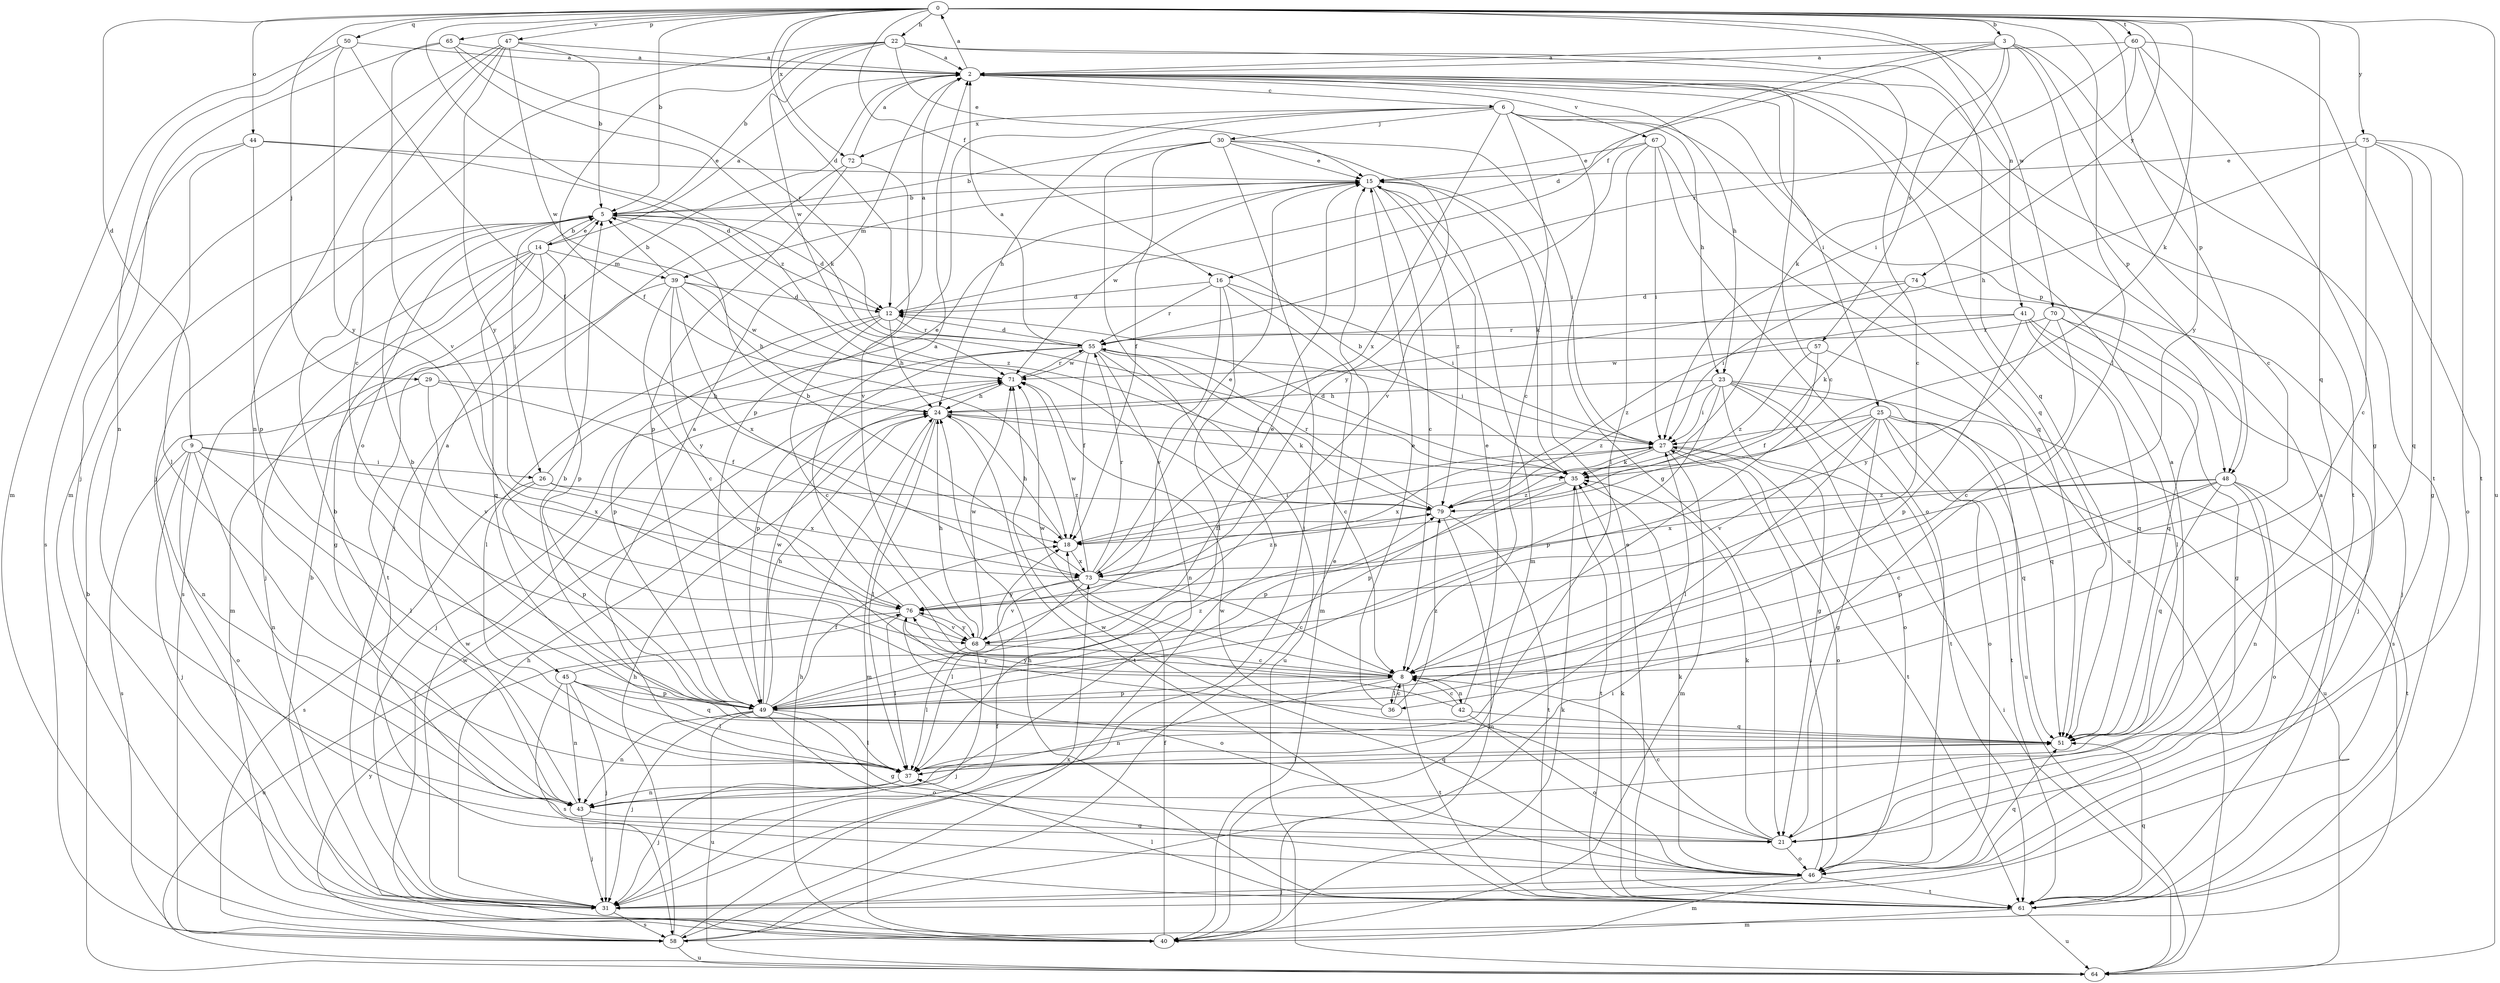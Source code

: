 strict digraph  {
0;
2;
3;
5;
6;
8;
9;
12;
14;
15;
16;
18;
21;
22;
23;
24;
25;
26;
27;
29;
30;
31;
35;
36;
37;
39;
40;
41;
42;
43;
44;
45;
46;
47;
48;
49;
50;
51;
55;
57;
58;
60;
61;
64;
65;
67;
68;
70;
71;
72;
73;
74;
75;
76;
79;
0 -> 3  [label=b];
0 -> 5  [label=b];
0 -> 9  [label=d];
0 -> 12  [label=d];
0 -> 16  [label=f];
0 -> 22  [label=h];
0 -> 29  [label=j];
0 -> 35  [label=k];
0 -> 36  [label=l];
0 -> 41  [label=n];
0 -> 44  [label=o];
0 -> 47  [label=p];
0 -> 48  [label=p];
0 -> 50  [label=q];
0 -> 51  [label=q];
0 -> 60  [label=t];
0 -> 64  [label=u];
0 -> 65  [label=v];
0 -> 70  [label=w];
0 -> 72  [label=x];
0 -> 74  [label=y];
0 -> 75  [label=y];
0 -> 79  [label=z];
2 -> 0  [label=a];
2 -> 6  [label=c];
2 -> 8  [label=c];
2 -> 23  [label=h];
2 -> 25  [label=i];
2 -> 51  [label=q];
2 -> 61  [label=t];
2 -> 67  [label=v];
3 -> 2  [label=a];
3 -> 8  [label=c];
3 -> 12  [label=d];
3 -> 16  [label=f];
3 -> 35  [label=k];
3 -> 48  [label=p];
3 -> 57  [label=s];
3 -> 61  [label=t];
5 -> 12  [label=d];
5 -> 14  [label=e];
5 -> 26  [label=i];
5 -> 45  [label=o];
5 -> 79  [label=z];
6 -> 8  [label=c];
6 -> 21  [label=g];
6 -> 23  [label=h];
6 -> 24  [label=h];
6 -> 30  [label=j];
6 -> 48  [label=p];
6 -> 49  [label=p];
6 -> 51  [label=q];
6 -> 72  [label=x];
6 -> 73  [label=x];
8 -> 36  [label=l];
8 -> 42  [label=n];
8 -> 43  [label=n];
8 -> 49  [label=p];
8 -> 61  [label=t];
8 -> 71  [label=w];
9 -> 26  [label=i];
9 -> 31  [label=j];
9 -> 37  [label=l];
9 -> 43  [label=n];
9 -> 46  [label=o];
9 -> 58  [label=s];
9 -> 73  [label=x];
12 -> 2  [label=a];
12 -> 8  [label=c];
12 -> 24  [label=h];
12 -> 37  [label=l];
12 -> 49  [label=p];
12 -> 55  [label=r];
14 -> 2  [label=a];
14 -> 5  [label=b];
14 -> 21  [label=g];
14 -> 31  [label=j];
14 -> 39  [label=m];
14 -> 49  [label=p];
14 -> 51  [label=q];
14 -> 58  [label=s];
14 -> 61  [label=t];
15 -> 5  [label=b];
15 -> 8  [label=c];
15 -> 35  [label=k];
15 -> 39  [label=m];
15 -> 40  [label=m];
15 -> 71  [label=w];
15 -> 79  [label=z];
16 -> 12  [label=d];
16 -> 27  [label=i];
16 -> 37  [label=l];
16 -> 40  [label=m];
16 -> 55  [label=r];
16 -> 68  [label=v];
18 -> 24  [label=h];
18 -> 27  [label=i];
18 -> 73  [label=x];
21 -> 2  [label=a];
21 -> 8  [label=c];
21 -> 35  [label=k];
21 -> 46  [label=o];
21 -> 71  [label=w];
22 -> 2  [label=a];
22 -> 5  [label=b];
22 -> 8  [label=c];
22 -> 15  [label=e];
22 -> 18  [label=f];
22 -> 31  [label=j];
22 -> 51  [label=q];
22 -> 71  [label=w];
23 -> 21  [label=g];
23 -> 24  [label=h];
23 -> 27  [label=i];
23 -> 46  [label=o];
23 -> 49  [label=p];
23 -> 51  [label=q];
23 -> 61  [label=t];
23 -> 64  [label=u];
23 -> 79  [label=z];
24 -> 27  [label=i];
24 -> 35  [label=k];
24 -> 37  [label=l];
24 -> 40  [label=m];
24 -> 61  [label=t];
25 -> 18  [label=f];
25 -> 21  [label=g];
25 -> 27  [label=i];
25 -> 37  [label=l];
25 -> 46  [label=o];
25 -> 51  [label=q];
25 -> 61  [label=t];
25 -> 64  [label=u];
25 -> 68  [label=v];
26 -> 15  [label=e];
26 -> 49  [label=p];
26 -> 58  [label=s];
26 -> 73  [label=x];
26 -> 79  [label=z];
27 -> 35  [label=k];
27 -> 40  [label=m];
27 -> 46  [label=o];
27 -> 49  [label=p];
27 -> 61  [label=t];
27 -> 73  [label=x];
29 -> 18  [label=f];
29 -> 24  [label=h];
29 -> 43  [label=n];
29 -> 68  [label=v];
30 -> 5  [label=b];
30 -> 15  [label=e];
30 -> 18  [label=f];
30 -> 27  [label=i];
30 -> 31  [label=j];
30 -> 58  [label=s];
30 -> 76  [label=y];
31 -> 18  [label=f];
31 -> 24  [label=h];
31 -> 58  [label=s];
31 -> 71  [label=w];
35 -> 5  [label=b];
35 -> 12  [label=d];
35 -> 49  [label=p];
35 -> 61  [label=t];
35 -> 79  [label=z];
36 -> 8  [label=c];
36 -> 15  [label=e];
36 -> 76  [label=y];
36 -> 79  [label=z];
37 -> 2  [label=a];
37 -> 31  [label=j];
37 -> 43  [label=n];
37 -> 51  [label=q];
39 -> 5  [label=b];
39 -> 8  [label=c];
39 -> 12  [label=d];
39 -> 24  [label=h];
39 -> 40  [label=m];
39 -> 71  [label=w];
39 -> 73  [label=x];
39 -> 76  [label=y];
40 -> 5  [label=b];
40 -> 18  [label=f];
40 -> 24  [label=h];
40 -> 35  [label=k];
40 -> 71  [label=w];
41 -> 21  [label=g];
41 -> 37  [label=l];
41 -> 49  [label=p];
41 -> 51  [label=q];
41 -> 55  [label=r];
41 -> 79  [label=z];
42 -> 8  [label=c];
42 -> 15  [label=e];
42 -> 46  [label=o];
42 -> 51  [label=q];
42 -> 76  [label=y];
43 -> 2  [label=a];
43 -> 5  [label=b];
43 -> 21  [label=g];
43 -> 31  [label=j];
44 -> 12  [label=d];
44 -> 15  [label=e];
44 -> 37  [label=l];
44 -> 49  [label=p];
44 -> 58  [label=s];
45 -> 15  [label=e];
45 -> 31  [label=j];
45 -> 37  [label=l];
45 -> 43  [label=n];
45 -> 49  [label=p];
45 -> 51  [label=q];
45 -> 58  [label=s];
46 -> 27  [label=i];
46 -> 31  [label=j];
46 -> 35  [label=k];
46 -> 40  [label=m];
46 -> 51  [label=q];
46 -> 61  [label=t];
46 -> 71  [label=w];
47 -> 2  [label=a];
47 -> 5  [label=b];
47 -> 8  [label=c];
47 -> 40  [label=m];
47 -> 43  [label=n];
47 -> 71  [label=w];
47 -> 76  [label=y];
48 -> 8  [label=c];
48 -> 43  [label=n];
48 -> 46  [label=o];
48 -> 49  [label=p];
48 -> 51  [label=q];
48 -> 61  [label=t];
48 -> 73  [label=x];
48 -> 79  [label=z];
49 -> 5  [label=b];
49 -> 18  [label=f];
49 -> 21  [label=g];
49 -> 24  [label=h];
49 -> 31  [label=j];
49 -> 37  [label=l];
49 -> 43  [label=n];
49 -> 46  [label=o];
49 -> 64  [label=u];
49 -> 71  [label=w];
49 -> 79  [label=z];
50 -> 2  [label=a];
50 -> 18  [label=f];
50 -> 40  [label=m];
50 -> 43  [label=n];
50 -> 76  [label=y];
51 -> 5  [label=b];
51 -> 37  [label=l];
55 -> 2  [label=a];
55 -> 8  [label=c];
55 -> 12  [label=d];
55 -> 18  [label=f];
55 -> 27  [label=i];
55 -> 31  [label=j];
55 -> 43  [label=n];
55 -> 49  [label=p];
55 -> 64  [label=u];
55 -> 71  [label=w];
57 -> 18  [label=f];
57 -> 58  [label=s];
57 -> 71  [label=w];
57 -> 79  [label=z];
58 -> 15  [label=e];
58 -> 24  [label=h];
58 -> 27  [label=i];
58 -> 64  [label=u];
58 -> 73  [label=x];
58 -> 76  [label=y];
60 -> 2  [label=a];
60 -> 21  [label=g];
60 -> 27  [label=i];
60 -> 55  [label=r];
60 -> 61  [label=t];
60 -> 76  [label=y];
61 -> 2  [label=a];
61 -> 15  [label=e];
61 -> 24  [label=h];
61 -> 35  [label=k];
61 -> 37  [label=l];
61 -> 40  [label=m];
61 -> 51  [label=q];
61 -> 64  [label=u];
64 -> 5  [label=b];
64 -> 27  [label=i];
65 -> 2  [label=a];
65 -> 31  [label=j];
65 -> 35  [label=k];
65 -> 55  [label=r];
65 -> 68  [label=v];
67 -> 15  [label=e];
67 -> 27  [label=i];
67 -> 37  [label=l];
67 -> 46  [label=o];
67 -> 64  [label=u];
67 -> 68  [label=v];
68 -> 8  [label=c];
68 -> 24  [label=h];
68 -> 31  [label=j];
68 -> 37  [label=l];
68 -> 71  [label=w];
68 -> 76  [label=y];
70 -> 8  [label=c];
70 -> 31  [label=j];
70 -> 51  [label=q];
70 -> 55  [label=r];
70 -> 76  [label=y];
71 -> 24  [label=h];
71 -> 55  [label=r];
72 -> 2  [label=a];
72 -> 31  [label=j];
72 -> 49  [label=p];
72 -> 68  [label=v];
73 -> 5  [label=b];
73 -> 8  [label=c];
73 -> 15  [label=e];
73 -> 37  [label=l];
73 -> 55  [label=r];
73 -> 68  [label=v];
73 -> 71  [label=w];
73 -> 76  [label=y];
73 -> 79  [label=z];
74 -> 12  [label=d];
74 -> 27  [label=i];
74 -> 31  [label=j];
74 -> 35  [label=k];
75 -> 8  [label=c];
75 -> 15  [label=e];
75 -> 21  [label=g];
75 -> 24  [label=h];
75 -> 46  [label=o];
75 -> 51  [label=q];
76 -> 2  [label=a];
76 -> 37  [label=l];
76 -> 46  [label=o];
76 -> 64  [label=u];
76 -> 68  [label=v];
79 -> 18  [label=f];
79 -> 40  [label=m];
79 -> 55  [label=r];
79 -> 61  [label=t];
}
